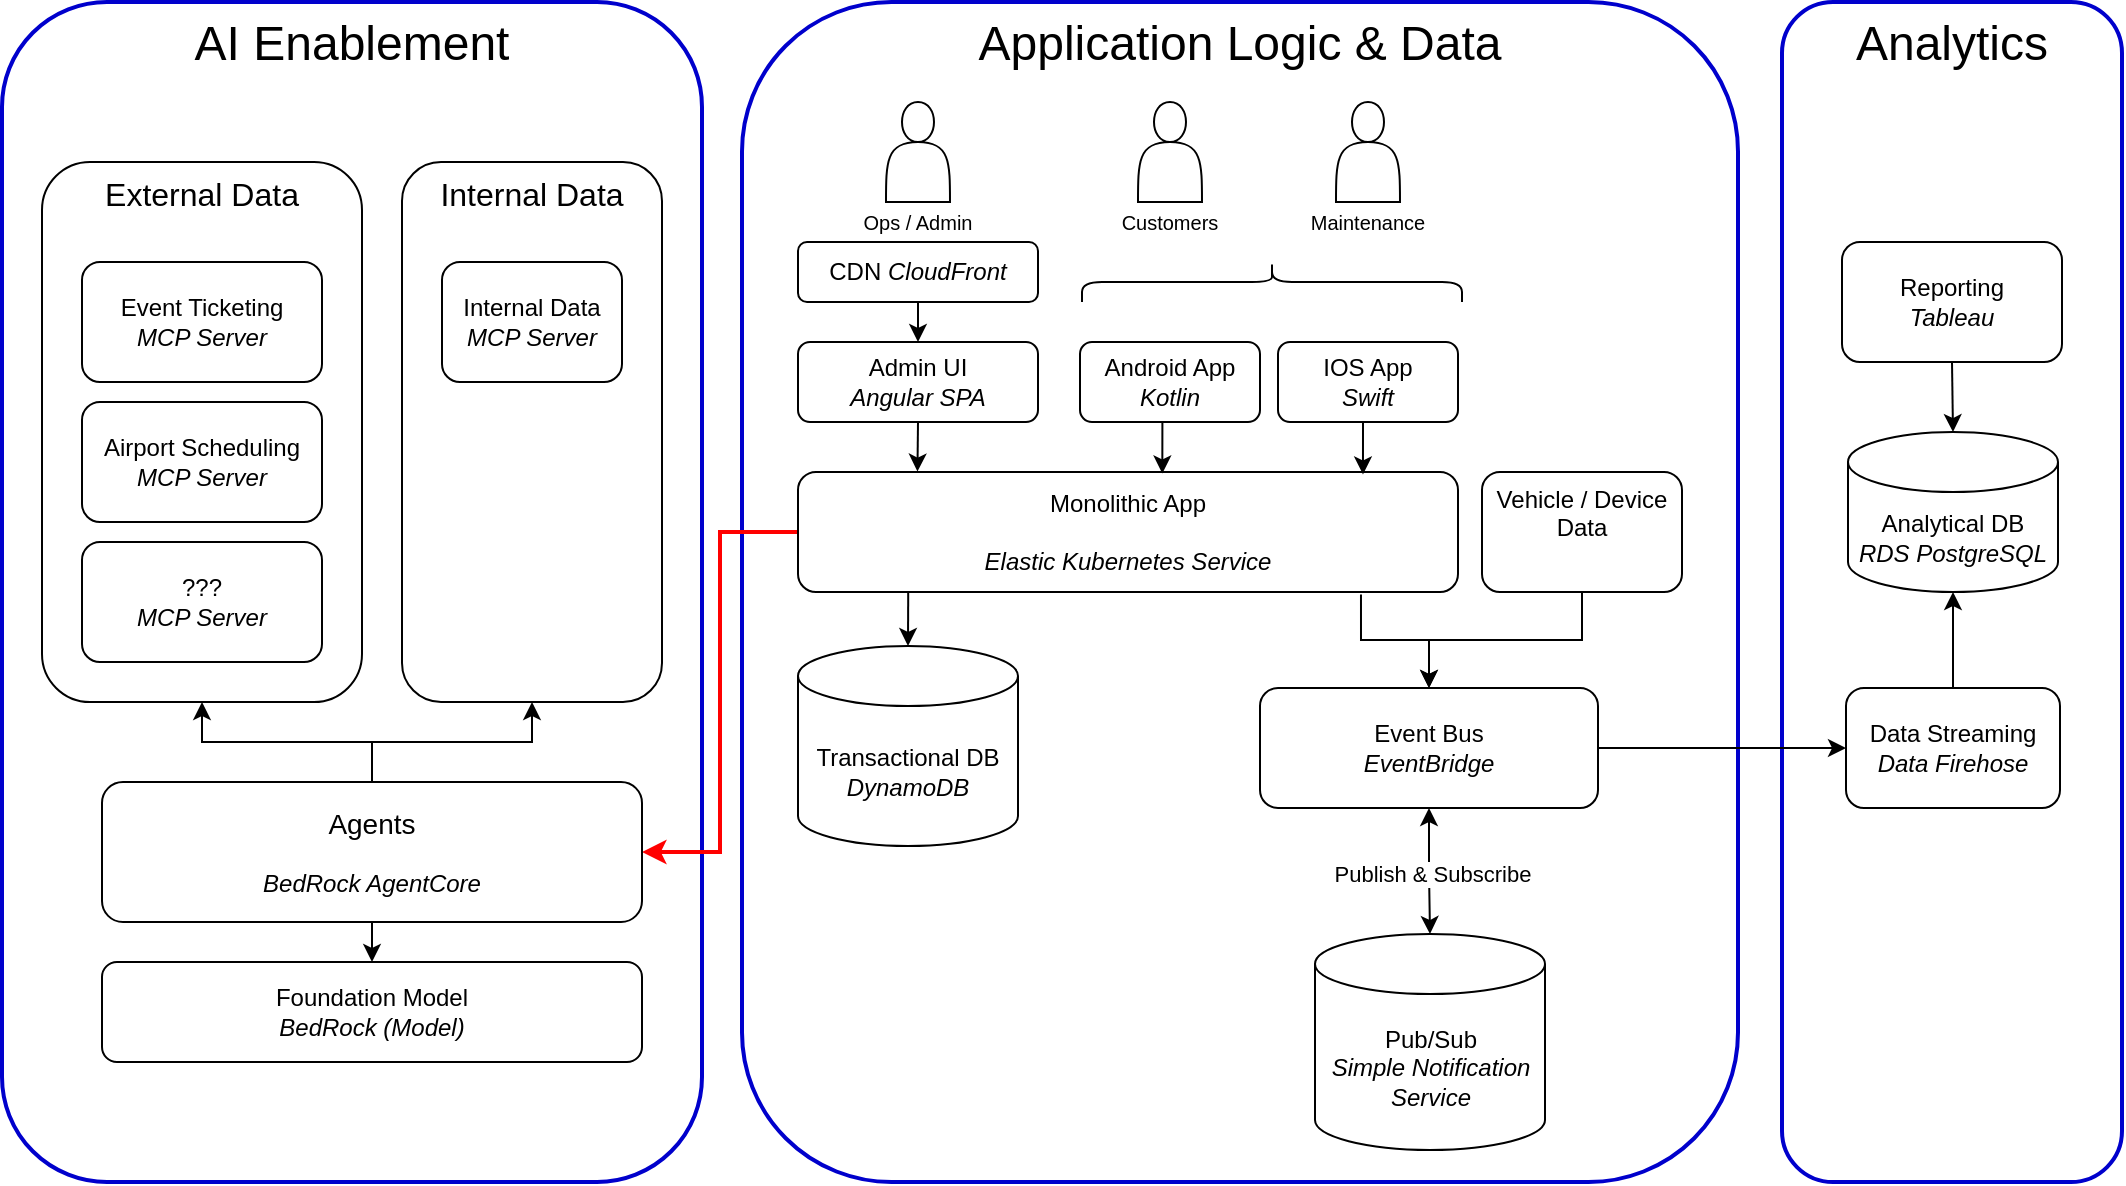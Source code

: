 <mxfile version="28.2.8">
  <diagram name="Top-Level Architecture" id="TROxGRHwthohwfCNFghT">
    <mxGraphModel dx="1734" dy="991" grid="1" gridSize="10" guides="1" tooltips="1" connect="1" arrows="1" fold="1" page="1" pageScale="1" pageWidth="1100" pageHeight="850" math="0" shadow="0">
      <root>
        <mxCell id="0" />
        <mxCell id="1" parent="0" />
        <mxCell id="yfXjeQQ5Y2JoiUGeMslx-11" value="Application Logic &amp;amp; Data" style="rounded=1;whiteSpace=wrap;html=1;strokeColor=#0000CC;strokeWidth=2;fillColor=none;verticalAlign=top;fontSize=24;" parent="1" vertex="1">
          <mxGeometry x="390" y="130" width="498" height="590" as="geometry" />
        </mxCell>
        <mxCell id="yfXjeQQ5Y2JoiUGeMslx-12" value="Analytics" style="rounded=1;whiteSpace=wrap;html=1;strokeColor=#0000CC;strokeWidth=2;fillColor=none;verticalAlign=top;fontSize=24;" parent="1" vertex="1">
          <mxGeometry x="910" y="130" width="170" height="590" as="geometry" />
        </mxCell>
        <mxCell id="yfXjeQQ5Y2JoiUGeMslx-13" value="AI Enablement" style="rounded=1;whiteSpace=wrap;html=1;strokeColor=#0000CC;strokeWidth=2;fillColor=none;verticalAlign=top;fontSize=24;" parent="1" vertex="1">
          <mxGeometry x="20" y="130" width="350" height="590" as="geometry" />
        </mxCell>
        <mxCell id="f0TFdQRqyOJq5nWY4yst-22" style="edgeStyle=orthogonalEdgeStyle;rounded=0;orthogonalLoop=1;jettySize=auto;html=1;exitX=0;exitY=0.5;exitDx=0;exitDy=0;entryX=1;entryY=0.5;entryDx=0;entryDy=0;strokeWidth=2;strokeColor=#FF0000;" edge="1" parent="1" source="tunja0gr6lBs-Br6g-3u-2" target="f0TFdQRqyOJq5nWY4yst-6">
          <mxGeometry relative="1" as="geometry" />
        </mxCell>
        <mxCell id="tunja0gr6lBs-Br6g-3u-2" value="Monolithic App&lt;br&gt;&lt;br&gt;&lt;i&gt;Elastic Kubernetes Service&lt;/i&gt;" style="rounded=1;whiteSpace=wrap;html=1;" parent="1" vertex="1">
          <mxGeometry x="418" y="365" width="330" height="60" as="geometry" />
        </mxCell>
        <mxCell id="tunja0gr6lBs-Br6g-3u-3" value="Transactional DB&lt;br&gt;&lt;i&gt;DynamoDB&lt;/i&gt;" style="shape=cylinder3;whiteSpace=wrap;html=1;boundedLbl=1;backgroundOutline=1;size=15;" parent="1" vertex="1">
          <mxGeometry x="418" y="452" width="110" height="100" as="geometry" />
        </mxCell>
        <mxCell id="tunja0gr6lBs-Br6g-3u-13" style="edgeStyle=orthogonalEdgeStyle;rounded=0;orthogonalLoop=1;jettySize=auto;html=1;exitX=0.5;exitY=0;exitDx=0;exitDy=0;startArrow=classic;startFill=1;endArrow=none;endFill=0;entryX=0.853;entryY=1.02;entryDx=0;entryDy=0;entryPerimeter=0;" parent="1" source="tunja0gr6lBs-Br6g-3u-6" target="tunja0gr6lBs-Br6g-3u-2" edge="1">
          <mxGeometry relative="1" as="geometry">
            <mxPoint x="700" y="440" as="targetPoint" />
          </mxGeometry>
        </mxCell>
        <mxCell id="yfXjeQQ5Y2JoiUGeMslx-8" style="edgeStyle=orthogonalEdgeStyle;rounded=0;orthogonalLoop=1;jettySize=auto;html=1;exitX=1;exitY=0.5;exitDx=0;exitDy=0;" parent="1" source="tunja0gr6lBs-Br6g-3u-6" target="yfXjeQQ5Y2JoiUGeMslx-1" edge="1">
          <mxGeometry relative="1" as="geometry" />
        </mxCell>
        <mxCell id="tunja0gr6lBs-Br6g-3u-6" value="Event Bus&lt;br&gt;&lt;i&gt;EventBridge&lt;/i&gt;" style="rounded=1;whiteSpace=wrap;html=1;" parent="1" vertex="1">
          <mxGeometry x="649" y="473" width="169" height="60" as="geometry" />
        </mxCell>
        <mxCell id="tunja0gr6lBs-Br6g-3u-7" value="Pub/Sub&lt;br&gt;&lt;i&gt;Simple Notification Service&lt;/i&gt;" style="shape=cylinder3;whiteSpace=wrap;html=1;boundedLbl=1;backgroundOutline=1;size=15;" parent="1" vertex="1">
          <mxGeometry x="676.5" y="596" width="115" height="108" as="geometry" />
        </mxCell>
        <mxCell id="tunja0gr6lBs-Br6g-3u-8" style="edgeStyle=orthogonalEdgeStyle;rounded=0;orthogonalLoop=1;jettySize=auto;html=1;entryX=0.5;entryY=0;entryDx=0;entryDy=0;entryPerimeter=0;exitX=0.167;exitY=0.996;exitDx=0;exitDy=0;exitPerimeter=0;" parent="1" target="tunja0gr6lBs-Br6g-3u-3" edge="1" source="tunja0gr6lBs-Br6g-3u-2">
          <mxGeometry relative="1" as="geometry">
            <mxPoint x="473" y="430" as="sourcePoint" />
            <Array as="points" />
          </mxGeometry>
        </mxCell>
        <mxCell id="tunja0gr6lBs-Br6g-3u-11" style="edgeStyle=orthogonalEdgeStyle;rounded=0;orthogonalLoop=1;jettySize=auto;html=1;exitX=0.5;exitY=1;exitDx=0;exitDy=0;entryX=0.5;entryY=0;entryDx=0;entryDy=0;entryPerimeter=0;startArrow=classic;startFill=1;" parent="1" source="tunja0gr6lBs-Br6g-3u-6" target="tunja0gr6lBs-Br6g-3u-7" edge="1">
          <mxGeometry relative="1" as="geometry" />
        </mxCell>
        <mxCell id="tunja0gr6lBs-Br6g-3u-12" value="Publish &amp;amp; Subscribe" style="edgeLabel;html=1;align=center;verticalAlign=middle;resizable=0;points=[];" parent="tunja0gr6lBs-Br6g-3u-11" vertex="1" connectable="0">
          <mxGeometry x="-0.571" y="1" relative="1" as="geometry">
            <mxPoint y="19" as="offset" />
          </mxGeometry>
        </mxCell>
        <mxCell id="tunja0gr6lBs-Br6g-3u-22" style="edgeStyle=orthogonalEdgeStyle;rounded=0;orthogonalLoop=1;jettySize=auto;html=1;exitX=0.5;exitY=1;exitDx=0;exitDy=0;entryX=0.5;entryY=0;entryDx=0;entryDy=0;" parent="1" source="tunja0gr6lBs-Br6g-3u-15" target="tunja0gr6lBs-Br6g-3u-16" edge="1">
          <mxGeometry relative="1" as="geometry" />
        </mxCell>
        <mxCell id="tunja0gr6lBs-Br6g-3u-15" value="CDN &lt;i&gt;CloudFront&lt;/i&gt;" style="rounded=1;whiteSpace=wrap;html=1;" parent="1" vertex="1">
          <mxGeometry x="418" y="250" width="120" height="30" as="geometry" />
        </mxCell>
        <mxCell id="tunja0gr6lBs-Br6g-3u-16" value="Admin UI&lt;br&gt;&lt;i&gt;Angular SPA&lt;/i&gt;" style="rounded=1;whiteSpace=wrap;html=1;" parent="1" vertex="1">
          <mxGeometry x="418" y="300" width="120" height="40" as="geometry" />
        </mxCell>
        <mxCell id="tunja0gr6lBs-Br6g-3u-17" value="Android App&lt;br&gt;&lt;i&gt;Kotlin&lt;/i&gt;" style="rounded=1;whiteSpace=wrap;html=1;" parent="1" vertex="1">
          <mxGeometry x="559" y="300" width="90" height="40" as="geometry" />
        </mxCell>
        <mxCell id="tunja0gr6lBs-Br6g-3u-18" value="IOS App&lt;br&gt;&lt;i&gt;Swift&lt;/i&gt;" style="rounded=1;whiteSpace=wrap;html=1;" parent="1" vertex="1">
          <mxGeometry x="658" y="300" width="90" height="40" as="geometry" />
        </mxCell>
        <mxCell id="tunja0gr6lBs-Br6g-3u-26" value="Reporting&lt;br&gt;&lt;i&gt;Tableau&lt;/i&gt;" style="rounded=1;whiteSpace=wrap;html=1;" parent="1" vertex="1">
          <mxGeometry x="940" y="250" width="110" height="60" as="geometry" />
        </mxCell>
        <mxCell id="tunja0gr6lBs-Br6g-3u-27" value="Analytical DB&lt;br&gt;&lt;i&gt;RDS PostgreSQL&lt;/i&gt;" style="shape=cylinder3;whiteSpace=wrap;html=1;boundedLbl=1;backgroundOutline=1;size=15;" parent="1" vertex="1">
          <mxGeometry x="943" y="345" width="105" height="80" as="geometry" />
        </mxCell>
        <mxCell id="tunja0gr6lBs-Br6g-3u-28" style="edgeStyle=orthogonalEdgeStyle;rounded=0;orthogonalLoop=1;jettySize=auto;html=1;exitX=0.5;exitY=1;exitDx=0;exitDy=0;entryX=0.5;entryY=0;entryDx=0;entryDy=0;entryPerimeter=0;" parent="1" source="tunja0gr6lBs-Br6g-3u-26" target="tunja0gr6lBs-Br6g-3u-27" edge="1">
          <mxGeometry relative="1" as="geometry">
            <mxPoint x="1108" y="380" as="sourcePoint" />
          </mxGeometry>
        </mxCell>
        <mxCell id="yfXjeQQ5Y2JoiUGeMslx-1" value="Data Streaming&lt;br&gt;&lt;i&gt;Data Firehose&lt;/i&gt;" style="rounded=1;whiteSpace=wrap;html=1;" parent="1" vertex="1">
          <mxGeometry x="942" y="473" width="107" height="60" as="geometry" />
        </mxCell>
        <mxCell id="yfXjeQQ5Y2JoiUGeMslx-10" style="edgeStyle=orthogonalEdgeStyle;rounded=0;orthogonalLoop=1;jettySize=auto;html=1;exitX=0.5;exitY=1;exitDx=0;exitDy=0;entryX=0.5;entryY=0;entryDx=0;entryDy=0;" parent="1" source="yfXjeQQ5Y2JoiUGeMslx-3" target="tunja0gr6lBs-Br6g-3u-6" edge="1">
          <mxGeometry relative="1" as="geometry">
            <mxPoint x="811" y="400" as="sourcePoint" />
          </mxGeometry>
        </mxCell>
        <mxCell id="yfXjeQQ5Y2JoiUGeMslx-3" value="Vehicle / Device&lt;div&gt;Data&lt;br&gt;&lt;br&gt;&lt;/div&gt;" style="rounded=1;whiteSpace=wrap;html=1;verticalAlign=top;align=center;" parent="1" vertex="1">
          <mxGeometry x="760" y="365" width="100" height="60" as="geometry" />
        </mxCell>
        <mxCell id="yfXjeQQ5Y2JoiUGeMslx-14" style="edgeStyle=orthogonalEdgeStyle;rounded=0;orthogonalLoop=1;jettySize=auto;html=1;exitX=0.5;exitY=0;exitDx=0;exitDy=0;entryX=0.5;entryY=1;entryDx=0;entryDy=0;entryPerimeter=0;" parent="1" source="yfXjeQQ5Y2JoiUGeMslx-1" target="tunja0gr6lBs-Br6g-3u-27" edge="1">
          <mxGeometry relative="1" as="geometry" />
        </mxCell>
        <mxCell id="f0TFdQRqyOJq5nWY4yst-1" value="Internal Data" style="rounded=1;whiteSpace=wrap;html=1;verticalAlign=top;fillColor=none;fontSize=16;" vertex="1" parent="1">
          <mxGeometry x="220" y="210" width="130" height="270" as="geometry" />
        </mxCell>
        <mxCell id="f0TFdQRqyOJq5nWY4yst-2" value="External Data" style="rounded=1;whiteSpace=wrap;html=1;verticalAlign=top;fillColor=none;fontSize=16;" vertex="1" parent="1">
          <mxGeometry x="40" y="210" width="160" height="270" as="geometry" />
        </mxCell>
        <mxCell id="f0TFdQRqyOJq5nWY4yst-3" style="edgeStyle=orthogonalEdgeStyle;rounded=0;orthogonalLoop=1;jettySize=auto;html=1;exitX=0.5;exitY=0;exitDx=0;exitDy=0;entryX=0.5;entryY=1;entryDx=0;entryDy=0;" edge="1" parent="1" source="f0TFdQRqyOJq5nWY4yst-6" target="f0TFdQRqyOJq5nWY4yst-2">
          <mxGeometry relative="1" as="geometry" />
        </mxCell>
        <mxCell id="f0TFdQRqyOJq5nWY4yst-4" style="edgeStyle=orthogonalEdgeStyle;rounded=0;orthogonalLoop=1;jettySize=auto;html=1;exitX=0.5;exitY=0;exitDx=0;exitDy=0;entryX=0.5;entryY=1;entryDx=0;entryDy=0;" edge="1" parent="1" source="f0TFdQRqyOJq5nWY4yst-6" target="f0TFdQRqyOJq5nWY4yst-1">
          <mxGeometry relative="1" as="geometry" />
        </mxCell>
        <mxCell id="f0TFdQRqyOJq5nWY4yst-5" style="edgeStyle=orthogonalEdgeStyle;rounded=0;orthogonalLoop=1;jettySize=auto;html=1;exitX=0.5;exitY=1;exitDx=0;exitDy=0;entryX=0.5;entryY=0;entryDx=0;entryDy=0;" edge="1" parent="1" source="f0TFdQRqyOJq5nWY4yst-6" target="f0TFdQRqyOJq5nWY4yst-7">
          <mxGeometry relative="1" as="geometry" />
        </mxCell>
        <mxCell id="f0TFdQRqyOJq5nWY4yst-6" value="&lt;font style=&quot;font-size: 14px;&quot;&gt;Agents&lt;/font&gt;&lt;br&gt;&lt;br&gt;&lt;i&gt;BedRock AgentCore&lt;/i&gt;" style="rounded=1;whiteSpace=wrap;html=1;" vertex="1" parent="1">
          <mxGeometry x="70" y="520" width="270" height="70" as="geometry" />
        </mxCell>
        <mxCell id="f0TFdQRqyOJq5nWY4yst-7" value="Foundation Model&lt;br&gt;&lt;i&gt;BedRock (Model)&lt;/i&gt;" style="rounded=1;whiteSpace=wrap;html=1;" vertex="1" parent="1">
          <mxGeometry x="70" y="610" width="270" height="50" as="geometry" />
        </mxCell>
        <mxCell id="f0TFdQRqyOJq5nWY4yst-8" value="Event Ticketing&lt;br&gt;&lt;i&gt;MCP Server&lt;/i&gt;" style="rounded=1;whiteSpace=wrap;html=1;" vertex="1" parent="1">
          <mxGeometry x="60" y="260" width="120" height="60" as="geometry" />
        </mxCell>
        <mxCell id="f0TFdQRqyOJq5nWY4yst-9" value="Airport Scheduling&lt;br&gt;&lt;i&gt;MCP Server&lt;/i&gt;" style="rounded=1;whiteSpace=wrap;html=1;" vertex="1" parent="1">
          <mxGeometry x="60" y="330" width="120" height="60" as="geometry" />
        </mxCell>
        <mxCell id="f0TFdQRqyOJq5nWY4yst-10" value="Internal Data&lt;br&gt;&lt;i&gt;MCP Server&lt;/i&gt;" style="rounded=1;whiteSpace=wrap;html=1;" vertex="1" parent="1">
          <mxGeometry x="240" y="260" width="90" height="60" as="geometry" />
        </mxCell>
        <mxCell id="f0TFdQRqyOJq5nWY4yst-11" value="???&lt;br&gt;&lt;i&gt;MCP Server&lt;/i&gt;" style="rounded=1;whiteSpace=wrap;html=1;" vertex="1" parent="1">
          <mxGeometry x="60" y="400" width="120" height="60" as="geometry" />
        </mxCell>
        <mxCell id="f0TFdQRqyOJq5nWY4yst-12" style="edgeStyle=orthogonalEdgeStyle;rounded=0;orthogonalLoop=1;jettySize=auto;html=1;exitX=0.5;exitY=1;exitDx=0;exitDy=0;entryX=0.181;entryY=-0.004;entryDx=0;entryDy=0;entryPerimeter=0;" edge="1" parent="1" source="tunja0gr6lBs-Br6g-3u-16" target="tunja0gr6lBs-Br6g-3u-2">
          <mxGeometry relative="1" as="geometry" />
        </mxCell>
        <mxCell id="f0TFdQRqyOJq5nWY4yst-13" value="" style="shape=actor;whiteSpace=wrap;html=1;" vertex="1" parent="1">
          <mxGeometry x="462" y="180" width="32" height="50" as="geometry" />
        </mxCell>
        <mxCell id="f0TFdQRqyOJq5nWY4yst-14" style="edgeStyle=orthogonalEdgeStyle;rounded=0;orthogonalLoop=1;jettySize=auto;html=1;exitX=0.5;exitY=1;exitDx=0;exitDy=0;entryX=0.552;entryY=0.012;entryDx=0;entryDy=0;entryPerimeter=0;" edge="1" parent="1" source="tunja0gr6lBs-Br6g-3u-17" target="tunja0gr6lBs-Br6g-3u-2">
          <mxGeometry relative="1" as="geometry" />
        </mxCell>
        <mxCell id="f0TFdQRqyOJq5nWY4yst-15" style="edgeStyle=orthogonalEdgeStyle;rounded=0;orthogonalLoop=1;jettySize=auto;html=1;exitX=0.5;exitY=1;exitDx=0;exitDy=0;entryX=0.856;entryY=0.02;entryDx=0;entryDy=0;entryPerimeter=0;" edge="1" parent="1" source="tunja0gr6lBs-Br6g-3u-18" target="tunja0gr6lBs-Br6g-3u-2">
          <mxGeometry relative="1" as="geometry" />
        </mxCell>
        <mxCell id="f0TFdQRqyOJq5nWY4yst-16" value="Ops / Admin" style="text;html=1;whiteSpace=wrap;strokeColor=none;fillColor=none;align=center;verticalAlign=middle;rounded=0;fontSize=10;" vertex="1" parent="1">
          <mxGeometry x="445" y="230" width="66" height="20" as="geometry" />
        </mxCell>
        <mxCell id="f0TFdQRqyOJq5nWY4yst-17" value="" style="shape=actor;whiteSpace=wrap;html=1;" vertex="1" parent="1">
          <mxGeometry x="588" y="180" width="32" height="50" as="geometry" />
        </mxCell>
        <mxCell id="f0TFdQRqyOJq5nWY4yst-18" value="Customers" style="text;html=1;whiteSpace=wrap;strokeColor=none;fillColor=none;align=center;verticalAlign=middle;rounded=0;fontSize=10;" vertex="1" parent="1">
          <mxGeometry x="571" y="230" width="66" height="20" as="geometry" />
        </mxCell>
        <mxCell id="f0TFdQRqyOJq5nWY4yst-19" value="" style="shape=actor;whiteSpace=wrap;html=1;" vertex="1" parent="1">
          <mxGeometry x="687" y="180" width="32" height="50" as="geometry" />
        </mxCell>
        <mxCell id="f0TFdQRqyOJq5nWY4yst-20" value="Maintenance" style="text;html=1;whiteSpace=wrap;strokeColor=none;fillColor=none;align=center;verticalAlign=middle;rounded=0;fontSize=10;" vertex="1" parent="1">
          <mxGeometry x="670" y="230" width="66" height="20" as="geometry" />
        </mxCell>
        <mxCell id="f0TFdQRqyOJq5nWY4yst-21" value="" style="shape=curlyBracket;whiteSpace=wrap;html=1;rounded=1;labelPosition=left;verticalLabelPosition=middle;align=right;verticalAlign=middle;rotation=90;" vertex="1" parent="1">
          <mxGeometry x="645" y="175" width="20" height="190" as="geometry" />
        </mxCell>
      </root>
    </mxGraphModel>
  </diagram>
</mxfile>
